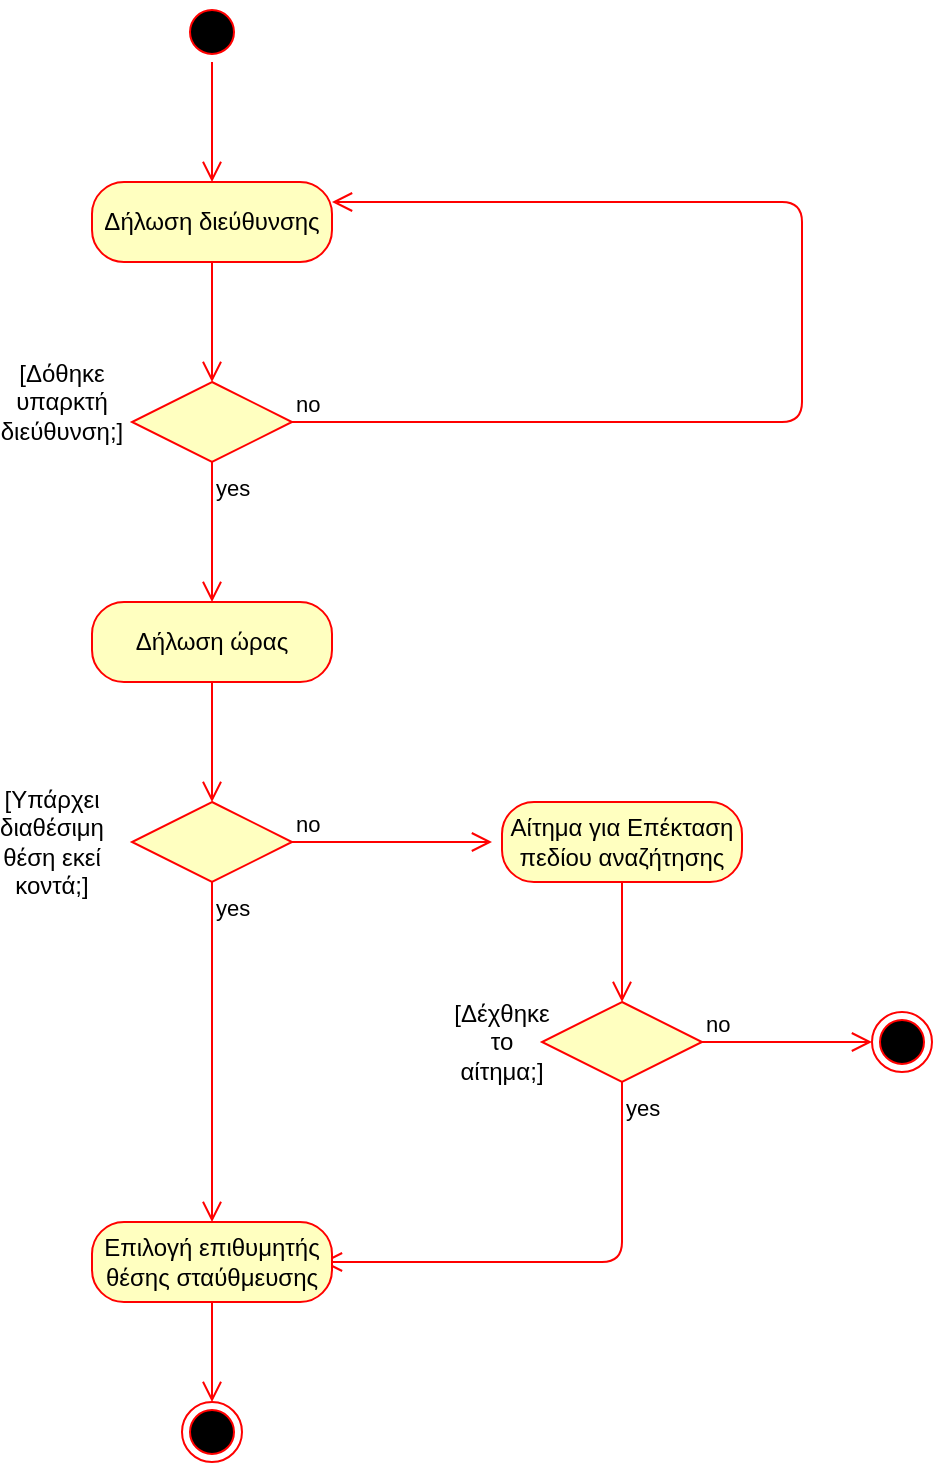 <mxfile version="12.9.6" type="gitlab"><diagram id="s8Zhv--BblCXAspF1lfl" name="Page-1"><mxGraphModel dx="998" dy="580" grid="1" gridSize="10" guides="1" tooltips="1" connect="1" arrows="1" fold="1" page="1" pageScale="1" pageWidth="827" pageHeight="1169" math="0" shadow="0"><root><mxCell id="0"/><mxCell id="1" parent="0"/><mxCell id="WpnxKLS36UvKoCwUqwNg-2" value="" style="ellipse;html=1;shape=startState;fillColor=#000000;strokeColor=#ff0000;" vertex="1" parent="1"><mxGeometry x="400" y="250" width="30" height="30" as="geometry"/></mxCell><mxCell id="WpnxKLS36UvKoCwUqwNg-3" value="" style="edgeStyle=orthogonalEdgeStyle;html=1;verticalAlign=bottom;endArrow=open;endSize=8;strokeColor=#ff0000;" edge="1" source="WpnxKLS36UvKoCwUqwNg-2" parent="1"><mxGeometry relative="1" as="geometry"><mxPoint x="415" y="340" as="targetPoint"/></mxGeometry></mxCell><mxCell id="WpnxKLS36UvKoCwUqwNg-4" value="Δήλωση διεύθυνσης" style="rounded=1;whiteSpace=wrap;html=1;arcSize=40;fontColor=#000000;fillColor=#ffffc0;strokeColor=#ff0000;" vertex="1" parent="1"><mxGeometry x="355" y="340" width="120" height="40" as="geometry"/></mxCell><mxCell id="WpnxKLS36UvKoCwUqwNg-5" value="" style="edgeStyle=orthogonalEdgeStyle;html=1;verticalAlign=bottom;endArrow=open;endSize=8;strokeColor=#ff0000;" edge="1" source="WpnxKLS36UvKoCwUqwNg-4" parent="1"><mxGeometry relative="1" as="geometry"><mxPoint x="415" y="440" as="targetPoint"/></mxGeometry></mxCell><mxCell id="WpnxKLS36UvKoCwUqwNg-6" value="" style="rhombus;whiteSpace=wrap;html=1;fillColor=#ffffc0;strokeColor=#ff0000;" vertex="1" parent="1"><mxGeometry x="375" y="440" width="80" height="40" as="geometry"/></mxCell><mxCell id="WpnxKLS36UvKoCwUqwNg-7" value="no" style="edgeStyle=orthogonalEdgeStyle;html=1;align=left;verticalAlign=bottom;endArrow=open;endSize=8;strokeColor=#ff0000;entryX=1;entryY=0.25;entryDx=0;entryDy=0;" edge="1" source="WpnxKLS36UvKoCwUqwNg-6" parent="1" target="WpnxKLS36UvKoCwUqwNg-4"><mxGeometry x="-1" relative="1" as="geometry"><mxPoint x="660" y="350" as="targetPoint"/><Array as="points"><mxPoint x="710" y="460"/><mxPoint x="710" y="350"/></Array></mxGeometry></mxCell><mxCell id="WpnxKLS36UvKoCwUqwNg-8" value="yes" style="edgeStyle=orthogonalEdgeStyle;html=1;align=left;verticalAlign=top;endArrow=open;endSize=8;strokeColor=#ff0000;" edge="1" source="WpnxKLS36UvKoCwUqwNg-6" parent="1"><mxGeometry x="-1" relative="1" as="geometry"><mxPoint x="415" y="550" as="targetPoint"/><Array as="points"><mxPoint x="415" y="540"/></Array></mxGeometry></mxCell><mxCell id="WpnxKLS36UvKoCwUqwNg-9" value="[Δόθηκε υπαρκτή διεύθυνση;]" style="text;html=1;strokeColor=none;fillColor=none;align=center;verticalAlign=middle;whiteSpace=wrap;rounded=0;" vertex="1" parent="1"><mxGeometry x="320" y="440" width="40" height="20" as="geometry"/></mxCell><mxCell id="WpnxKLS36UvKoCwUqwNg-12" value="Δήλωση ώρας" style="rounded=1;whiteSpace=wrap;html=1;arcSize=40;fontColor=#000000;fillColor=#ffffc0;strokeColor=#ff0000;" vertex="1" parent="1"><mxGeometry x="355" y="550" width="120" height="40" as="geometry"/></mxCell><mxCell id="WpnxKLS36UvKoCwUqwNg-13" value="" style="edgeStyle=orthogonalEdgeStyle;html=1;verticalAlign=bottom;endArrow=open;endSize=8;strokeColor=#ff0000;" edge="1" source="WpnxKLS36UvKoCwUqwNg-12" parent="1"><mxGeometry relative="1" as="geometry"><mxPoint x="415" y="650" as="targetPoint"/></mxGeometry></mxCell><mxCell id="WpnxKLS36UvKoCwUqwNg-14" value="" style="rhombus;whiteSpace=wrap;html=1;fillColor=#ffffc0;strokeColor=#ff0000;" vertex="1" parent="1"><mxGeometry x="375" y="650" width="80" height="40" as="geometry"/></mxCell><mxCell id="WpnxKLS36UvKoCwUqwNg-15" value="no" style="edgeStyle=orthogonalEdgeStyle;html=1;align=left;verticalAlign=bottom;endArrow=open;endSize=8;strokeColor=#ff0000;" edge="1" source="WpnxKLS36UvKoCwUqwNg-14" parent="1"><mxGeometry x="-1" relative="1" as="geometry"><mxPoint x="555" y="670" as="targetPoint"/></mxGeometry></mxCell><mxCell id="WpnxKLS36UvKoCwUqwNg-16" value="yes" style="edgeStyle=orthogonalEdgeStyle;html=1;align=left;verticalAlign=top;endArrow=open;endSize=8;strokeColor=#ff0000;entryX=0.5;entryY=0;entryDx=0;entryDy=0;" edge="1" source="WpnxKLS36UvKoCwUqwNg-14" parent="1" target="WpnxKLS36UvKoCwUqwNg-31"><mxGeometry x="-1" relative="1" as="geometry"><mxPoint x="415" y="750" as="targetPoint"/></mxGeometry></mxCell><mxCell id="WpnxKLS36UvKoCwUqwNg-18" value="[Υπάρχει διαθέσιμη θέση εκεί κοντά;]" style="text;html=1;strokeColor=none;fillColor=none;align=center;verticalAlign=middle;whiteSpace=wrap;rounded=0;" vertex="1" parent="1"><mxGeometry x="315" y="660" width="40" height="20" as="geometry"/></mxCell><mxCell id="WpnxKLS36UvKoCwUqwNg-19" value="Αίτημα για Επέκταση πεδίου αναζήτησης" style="rounded=1;whiteSpace=wrap;html=1;arcSize=40;fontColor=#000000;fillColor=#ffffc0;strokeColor=#ff0000;" vertex="1" parent="1"><mxGeometry x="560" y="650" width="120" height="40" as="geometry"/></mxCell><mxCell id="WpnxKLS36UvKoCwUqwNg-20" value="" style="edgeStyle=orthogonalEdgeStyle;html=1;verticalAlign=bottom;endArrow=open;endSize=8;strokeColor=#ff0000;" edge="1" source="WpnxKLS36UvKoCwUqwNg-19" parent="1"><mxGeometry relative="1" as="geometry"><mxPoint x="620" y="750" as="targetPoint"/></mxGeometry></mxCell><mxCell id="WpnxKLS36UvKoCwUqwNg-24" value="" style="rhombus;whiteSpace=wrap;html=1;fillColor=#ffffc0;strokeColor=#ff0000;" vertex="1" parent="1"><mxGeometry x="580" y="750" width="80" height="40" as="geometry"/></mxCell><mxCell id="WpnxKLS36UvKoCwUqwNg-25" value="no" style="edgeStyle=orthogonalEdgeStyle;html=1;align=left;verticalAlign=bottom;endArrow=open;endSize=8;strokeColor=#ff0000;" edge="1" source="WpnxKLS36UvKoCwUqwNg-24" parent="1" target="WpnxKLS36UvKoCwUqwNg-28"><mxGeometry x="-1" relative="1" as="geometry"><mxPoint x="760" y="770" as="targetPoint"/></mxGeometry></mxCell><mxCell id="WpnxKLS36UvKoCwUqwNg-26" value="yes" style="edgeStyle=orthogonalEdgeStyle;html=1;align=left;verticalAlign=top;endArrow=open;endSize=8;strokeColor=#ff0000;entryX=0.958;entryY=0.5;entryDx=0;entryDy=0;entryPerimeter=0;" edge="1" source="WpnxKLS36UvKoCwUqwNg-24" parent="1" target="WpnxKLS36UvKoCwUqwNg-31"><mxGeometry x="-1" relative="1" as="geometry"><mxPoint x="480" y="880" as="targetPoint"/><Array as="points"><mxPoint x="620" y="880"/></Array></mxGeometry></mxCell><mxCell id="WpnxKLS36UvKoCwUqwNg-27" value="[Δέχθηκε το αίτημα;]" style="text;html=1;strokeColor=none;fillColor=none;align=center;verticalAlign=middle;whiteSpace=wrap;rounded=0;" vertex="1" parent="1"><mxGeometry x="540" y="760" width="40" height="20" as="geometry"/></mxCell><mxCell id="WpnxKLS36UvKoCwUqwNg-28" value="" style="ellipse;html=1;shape=endState;fillColor=#000000;strokeColor=#ff0000;" vertex="1" parent="1"><mxGeometry x="745" y="755" width="30" height="30" as="geometry"/></mxCell><mxCell id="WpnxKLS36UvKoCwUqwNg-31" value="Επιλογή επιθυμητής θέσης σταύθμευσης" style="rounded=1;whiteSpace=wrap;html=1;arcSize=40;fontColor=#000000;fillColor=#ffffc0;strokeColor=#ff0000;" vertex="1" parent="1"><mxGeometry x="355" y="860" width="120" height="40" as="geometry"/></mxCell><mxCell id="WpnxKLS36UvKoCwUqwNg-32" value="" style="edgeStyle=orthogonalEdgeStyle;html=1;verticalAlign=bottom;endArrow=open;endSize=8;strokeColor=#ff0000;" edge="1" source="WpnxKLS36UvKoCwUqwNg-31" parent="1"><mxGeometry relative="1" as="geometry"><mxPoint x="415" y="950" as="targetPoint"/></mxGeometry></mxCell><mxCell id="WpnxKLS36UvKoCwUqwNg-33" value="" style="ellipse;html=1;shape=endState;fillColor=#000000;strokeColor=#ff0000;" vertex="1" parent="1"><mxGeometry x="400" y="950" width="30" height="30" as="geometry"/></mxCell></root></mxGraphModel></diagram></mxfile>